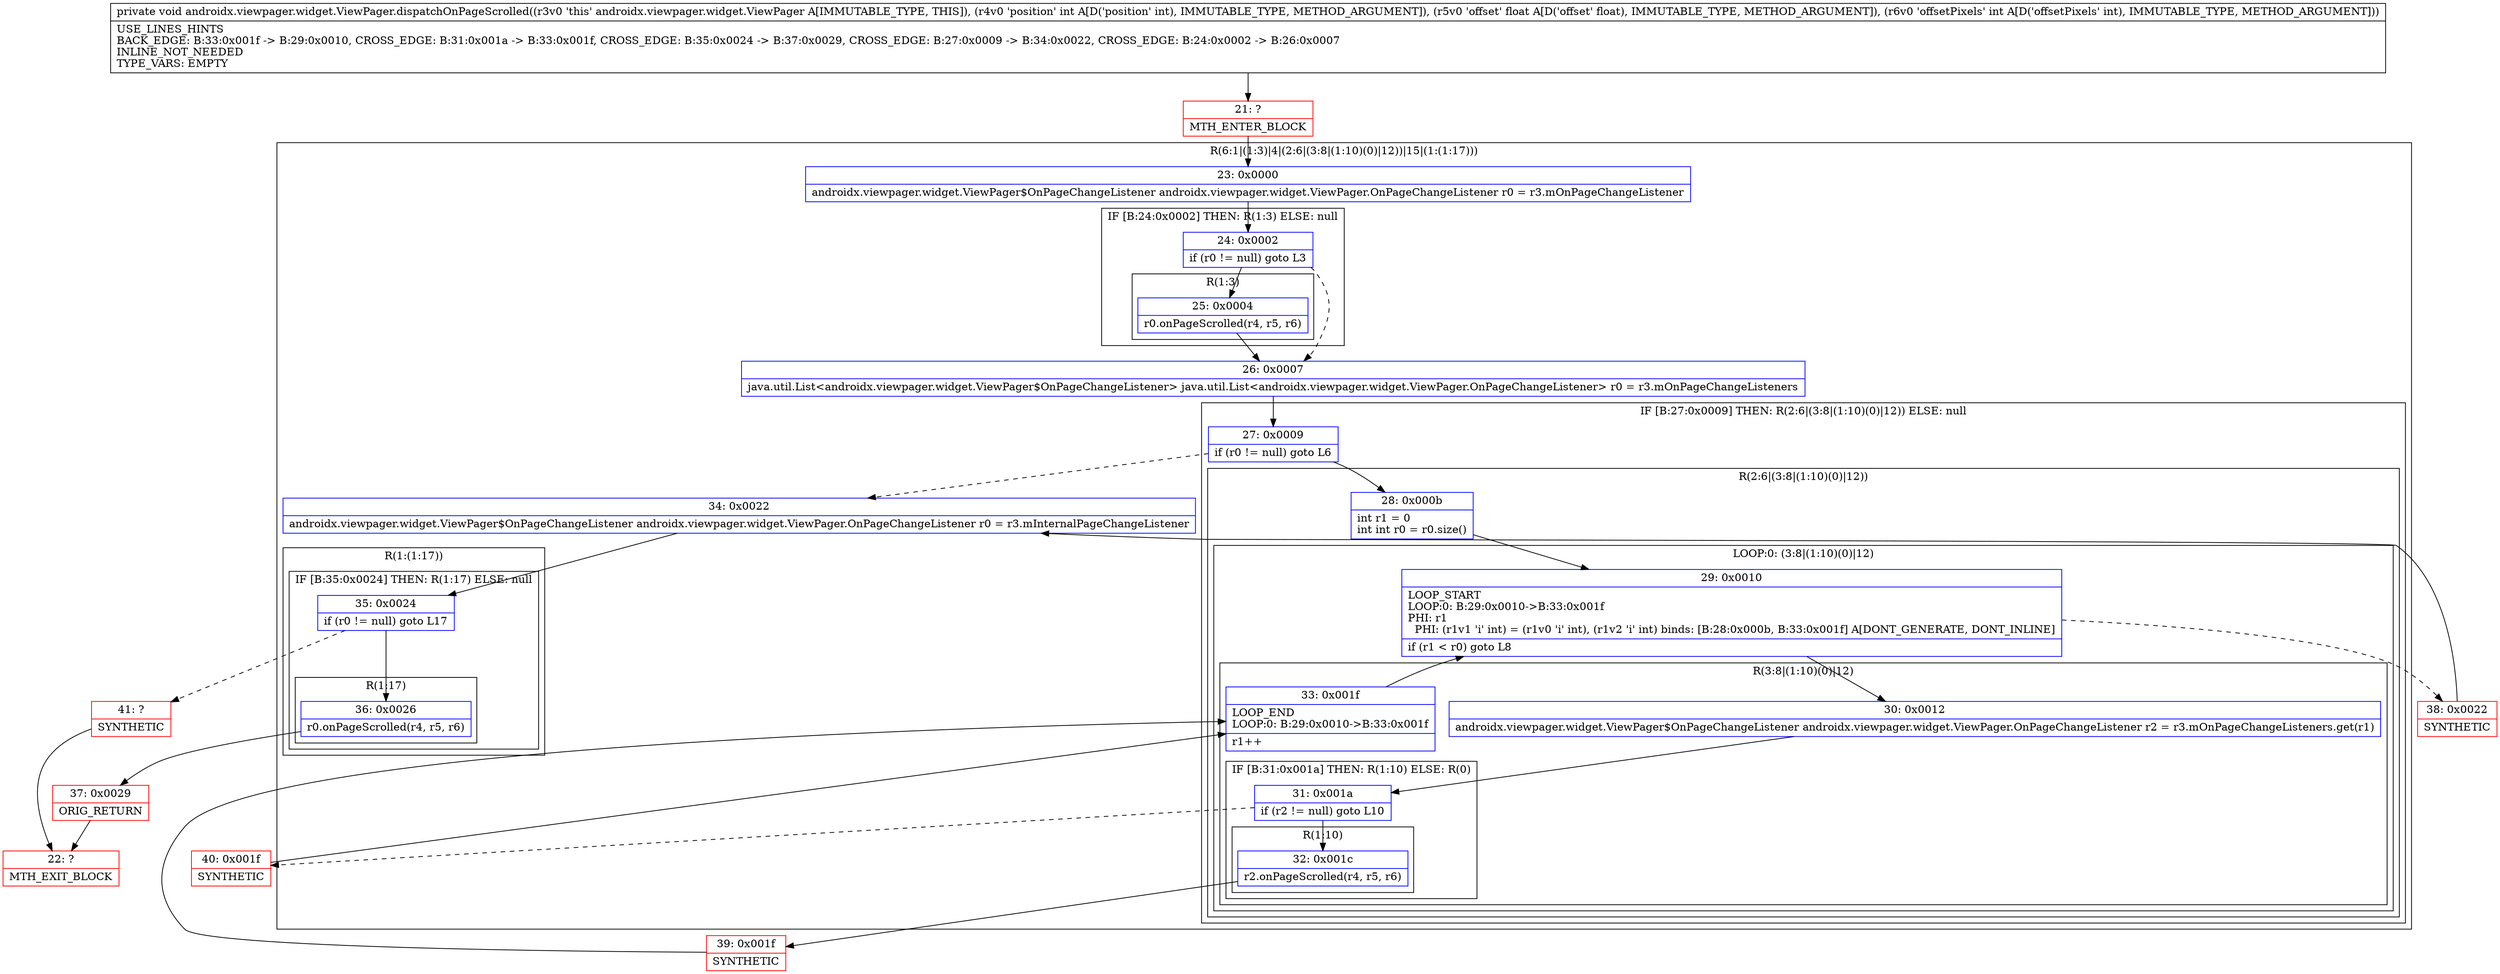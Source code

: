 digraph "CFG forandroidx.viewpager.widget.ViewPager.dispatchOnPageScrolled(IFI)V" {
subgraph cluster_Region_1575493980 {
label = "R(6:1|(1:3)|4|(2:6|(3:8|(1:10)(0)|12))|15|(1:(1:17)))";
node [shape=record,color=blue];
Node_23 [shape=record,label="{23\:\ 0x0000|androidx.viewpager.widget.ViewPager$OnPageChangeListener androidx.viewpager.widget.ViewPager.OnPageChangeListener r0 = r3.mOnPageChangeListener\l}"];
subgraph cluster_IfRegion_2098271675 {
label = "IF [B:24:0x0002] THEN: R(1:3) ELSE: null";
node [shape=record,color=blue];
Node_24 [shape=record,label="{24\:\ 0x0002|if (r0 != null) goto L3\l}"];
subgraph cluster_Region_1228100364 {
label = "R(1:3)";
node [shape=record,color=blue];
Node_25 [shape=record,label="{25\:\ 0x0004|r0.onPageScrolled(r4, r5, r6)\l}"];
}
}
Node_26 [shape=record,label="{26\:\ 0x0007|java.util.List\<androidx.viewpager.widget.ViewPager$OnPageChangeListener\> java.util.List\<androidx.viewpager.widget.ViewPager.OnPageChangeListener\> r0 = r3.mOnPageChangeListeners\l}"];
subgraph cluster_IfRegion_775665347 {
label = "IF [B:27:0x0009] THEN: R(2:6|(3:8|(1:10)(0)|12)) ELSE: null";
node [shape=record,color=blue];
Node_27 [shape=record,label="{27\:\ 0x0009|if (r0 != null) goto L6\l}"];
subgraph cluster_Region_843415705 {
label = "R(2:6|(3:8|(1:10)(0)|12))";
node [shape=record,color=blue];
Node_28 [shape=record,label="{28\:\ 0x000b|int r1 = 0\lint int r0 = r0.size()\l}"];
subgraph cluster_LoopRegion_1728726666 {
label = "LOOP:0: (3:8|(1:10)(0)|12)";
node [shape=record,color=blue];
Node_29 [shape=record,label="{29\:\ 0x0010|LOOP_START\lLOOP:0: B:29:0x0010\-\>B:33:0x001f\lPHI: r1 \l  PHI: (r1v1 'i' int) = (r1v0 'i' int), (r1v2 'i' int) binds: [B:28:0x000b, B:33:0x001f] A[DONT_GENERATE, DONT_INLINE]\l|if (r1 \< r0) goto L8\l}"];
subgraph cluster_Region_2035635130 {
label = "R(3:8|(1:10)(0)|12)";
node [shape=record,color=blue];
Node_30 [shape=record,label="{30\:\ 0x0012|androidx.viewpager.widget.ViewPager$OnPageChangeListener androidx.viewpager.widget.ViewPager.OnPageChangeListener r2 = r3.mOnPageChangeListeners.get(r1)\l}"];
subgraph cluster_IfRegion_1497641720 {
label = "IF [B:31:0x001a] THEN: R(1:10) ELSE: R(0)";
node [shape=record,color=blue];
Node_31 [shape=record,label="{31\:\ 0x001a|if (r2 != null) goto L10\l}"];
subgraph cluster_Region_1849477398 {
label = "R(1:10)";
node [shape=record,color=blue];
Node_32 [shape=record,label="{32\:\ 0x001c|r2.onPageScrolled(r4, r5, r6)\l}"];
}
subgraph cluster_Region_509714247 {
label = "R(0)";
node [shape=record,color=blue];
}
}
Node_33 [shape=record,label="{33\:\ 0x001f|LOOP_END\lLOOP:0: B:29:0x0010\-\>B:33:0x001f\l|r1++\l}"];
}
}
}
}
Node_34 [shape=record,label="{34\:\ 0x0022|androidx.viewpager.widget.ViewPager$OnPageChangeListener androidx.viewpager.widget.ViewPager.OnPageChangeListener r0 = r3.mInternalPageChangeListener\l}"];
subgraph cluster_Region_1710031137 {
label = "R(1:(1:17))";
node [shape=record,color=blue];
subgraph cluster_IfRegion_1192032167 {
label = "IF [B:35:0x0024] THEN: R(1:17) ELSE: null";
node [shape=record,color=blue];
Node_35 [shape=record,label="{35\:\ 0x0024|if (r0 != null) goto L17\l}"];
subgraph cluster_Region_351565689 {
label = "R(1:17)";
node [shape=record,color=blue];
Node_36 [shape=record,label="{36\:\ 0x0026|r0.onPageScrolled(r4, r5, r6)\l}"];
}
}
}
}
Node_21 [shape=record,color=red,label="{21\:\ ?|MTH_ENTER_BLOCK\l}"];
Node_39 [shape=record,color=red,label="{39\:\ 0x001f|SYNTHETIC\l}"];
Node_40 [shape=record,color=red,label="{40\:\ 0x001f|SYNTHETIC\l}"];
Node_38 [shape=record,color=red,label="{38\:\ 0x0022|SYNTHETIC\l}"];
Node_37 [shape=record,color=red,label="{37\:\ 0x0029|ORIG_RETURN\l}"];
Node_22 [shape=record,color=red,label="{22\:\ ?|MTH_EXIT_BLOCK\l}"];
Node_41 [shape=record,color=red,label="{41\:\ ?|SYNTHETIC\l}"];
MethodNode[shape=record,label="{private void androidx.viewpager.widget.ViewPager.dispatchOnPageScrolled((r3v0 'this' androidx.viewpager.widget.ViewPager A[IMMUTABLE_TYPE, THIS]), (r4v0 'position' int A[D('position' int), IMMUTABLE_TYPE, METHOD_ARGUMENT]), (r5v0 'offset' float A[D('offset' float), IMMUTABLE_TYPE, METHOD_ARGUMENT]), (r6v0 'offsetPixels' int A[D('offsetPixels' int), IMMUTABLE_TYPE, METHOD_ARGUMENT]))  | USE_LINES_HINTS\lBACK_EDGE: B:33:0x001f \-\> B:29:0x0010, CROSS_EDGE: B:31:0x001a \-\> B:33:0x001f, CROSS_EDGE: B:35:0x0024 \-\> B:37:0x0029, CROSS_EDGE: B:27:0x0009 \-\> B:34:0x0022, CROSS_EDGE: B:24:0x0002 \-\> B:26:0x0007\lINLINE_NOT_NEEDED\lTYPE_VARS: EMPTY\l}"];
MethodNode -> Node_21;Node_23 -> Node_24;
Node_24 -> Node_25;
Node_24 -> Node_26[style=dashed];
Node_25 -> Node_26;
Node_26 -> Node_27;
Node_27 -> Node_28;
Node_27 -> Node_34[style=dashed];
Node_28 -> Node_29;
Node_29 -> Node_30;
Node_29 -> Node_38[style=dashed];
Node_30 -> Node_31;
Node_31 -> Node_32;
Node_31 -> Node_40[style=dashed];
Node_32 -> Node_39;
Node_33 -> Node_29;
Node_34 -> Node_35;
Node_35 -> Node_36;
Node_35 -> Node_41[style=dashed];
Node_36 -> Node_37;
Node_21 -> Node_23;
Node_39 -> Node_33;
Node_40 -> Node_33;
Node_38 -> Node_34;
Node_37 -> Node_22;
Node_41 -> Node_22;
}

